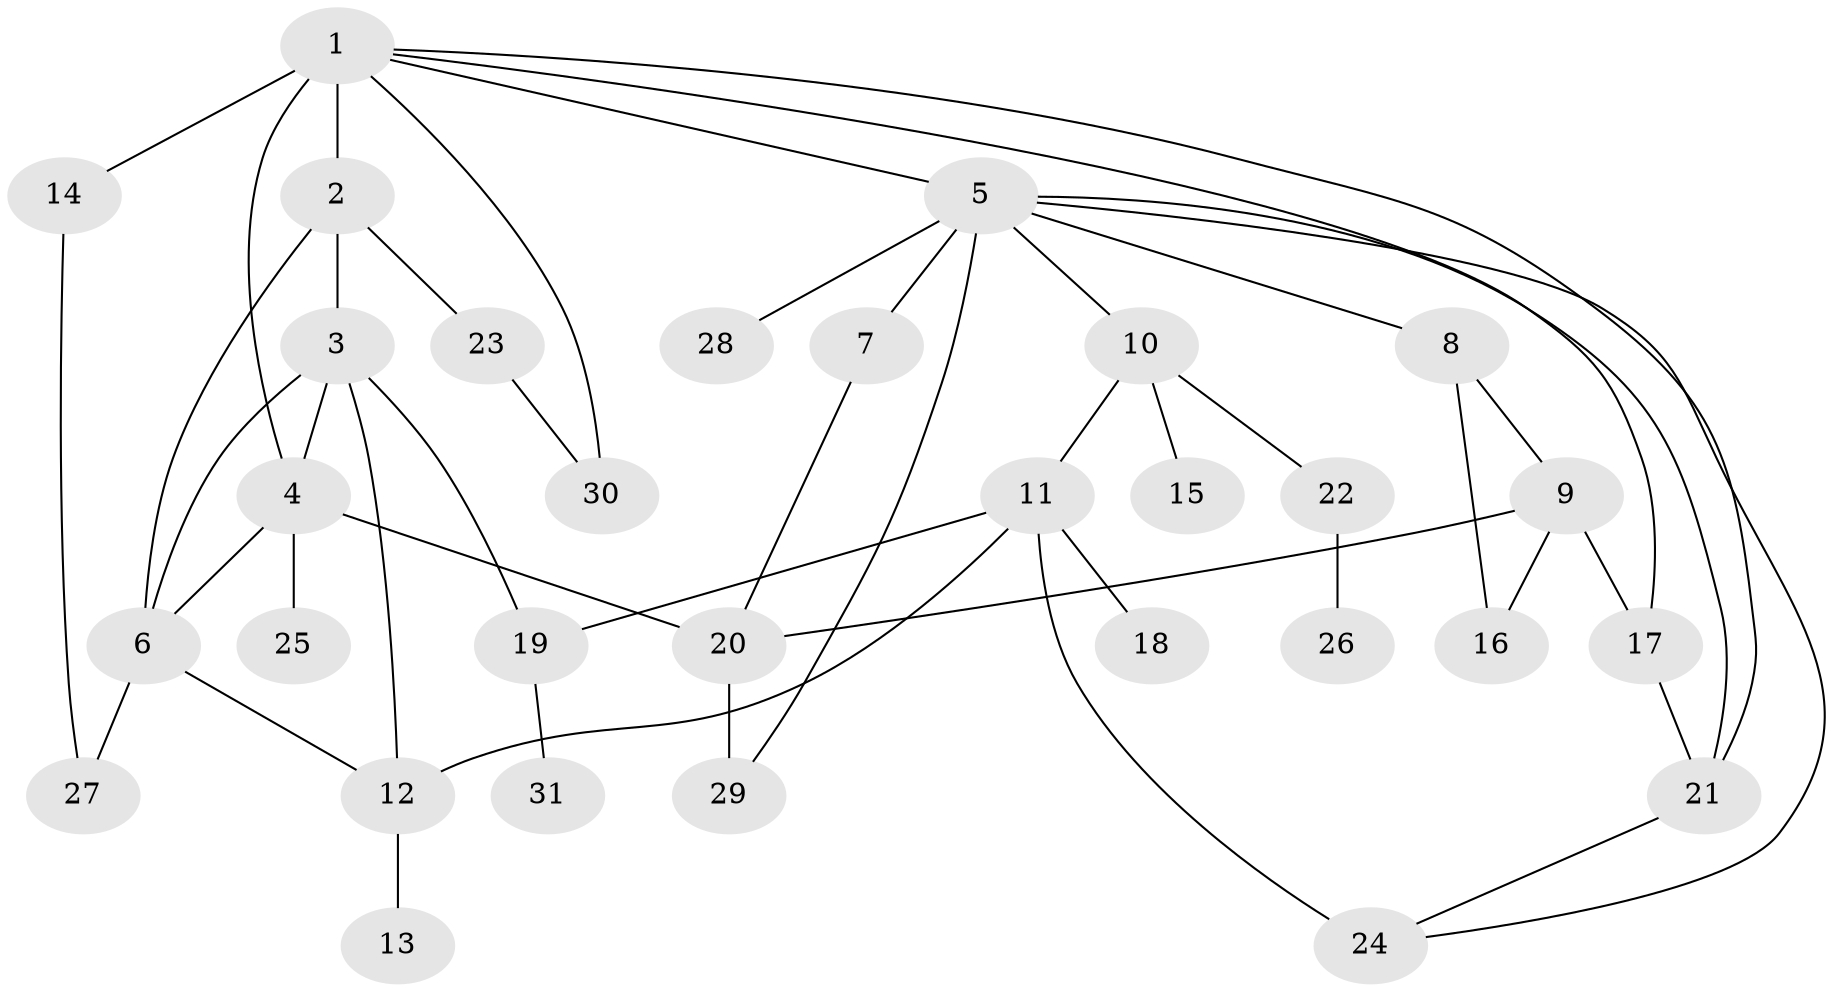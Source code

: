// original degree distribution, {9: 0.03278688524590164, 5: 0.06557377049180328, 6: 0.01639344262295082, 4: 0.09836065573770492, 11: 0.01639344262295082, 2: 0.19672131147540983, 3: 0.13114754098360656, 7: 0.03278688524590164, 1: 0.4098360655737705}
// Generated by graph-tools (version 1.1) at 2025/35/03/09/25 02:35:44]
// undirected, 31 vertices, 47 edges
graph export_dot {
graph [start="1"]
  node [color=gray90,style=filled];
  1;
  2;
  3;
  4;
  5;
  6;
  7;
  8;
  9;
  10;
  11;
  12;
  13;
  14;
  15;
  16;
  17;
  18;
  19;
  20;
  21;
  22;
  23;
  24;
  25;
  26;
  27;
  28;
  29;
  30;
  31;
  1 -- 2 [weight=1.0];
  1 -- 4 [weight=3.0];
  1 -- 5 [weight=1.0];
  1 -- 14 [weight=1.0];
  1 -- 17 [weight=1.0];
  1 -- 21 [weight=1.0];
  1 -- 30 [weight=1.0];
  2 -- 3 [weight=1.0];
  2 -- 6 [weight=1.0];
  2 -- 23 [weight=1.0];
  3 -- 4 [weight=1.0];
  3 -- 6 [weight=1.0];
  3 -- 12 [weight=1.0];
  3 -- 19 [weight=2.0];
  4 -- 6 [weight=1.0];
  4 -- 20 [weight=1.0];
  4 -- 25 [weight=3.0];
  5 -- 7 [weight=1.0];
  5 -- 8 [weight=1.0];
  5 -- 10 [weight=1.0];
  5 -- 21 [weight=1.0];
  5 -- 24 [weight=1.0];
  5 -- 28 [weight=1.0];
  5 -- 29 [weight=2.0];
  6 -- 12 [weight=1.0];
  6 -- 27 [weight=1.0];
  7 -- 20 [weight=1.0];
  8 -- 9 [weight=1.0];
  8 -- 16 [weight=1.0];
  9 -- 16 [weight=1.0];
  9 -- 17 [weight=1.0];
  9 -- 20 [weight=1.0];
  10 -- 11 [weight=1.0];
  10 -- 15 [weight=1.0];
  10 -- 22 [weight=1.0];
  11 -- 12 [weight=1.0];
  11 -- 18 [weight=1.0];
  11 -- 19 [weight=1.0];
  11 -- 24 [weight=2.0];
  12 -- 13 [weight=3.0];
  14 -- 27 [weight=1.0];
  17 -- 21 [weight=1.0];
  19 -- 31 [weight=1.0];
  20 -- 29 [weight=3.0];
  21 -- 24 [weight=1.0];
  22 -- 26 [weight=1.0];
  23 -- 30 [weight=1.0];
}
